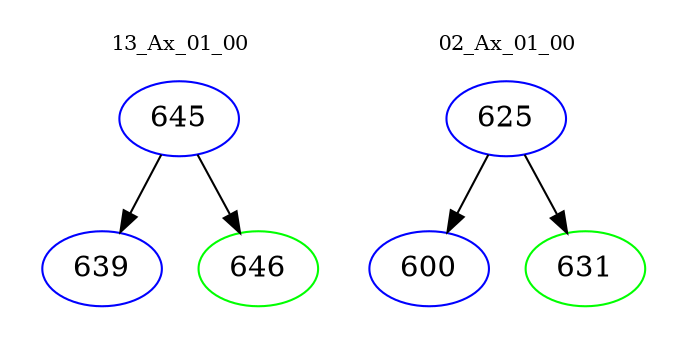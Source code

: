 digraph{
subgraph cluster_0 {
color = white
label = "13_Ax_01_00";
fontsize=10;
T0_645 [label="645", color="blue"]
T0_645 -> T0_639 [color="black"]
T0_639 [label="639", color="blue"]
T0_645 -> T0_646 [color="black"]
T0_646 [label="646", color="green"]
}
subgraph cluster_1 {
color = white
label = "02_Ax_01_00";
fontsize=10;
T1_625 [label="625", color="blue"]
T1_625 -> T1_600 [color="black"]
T1_600 [label="600", color="blue"]
T1_625 -> T1_631 [color="black"]
T1_631 [label="631", color="green"]
}
}
